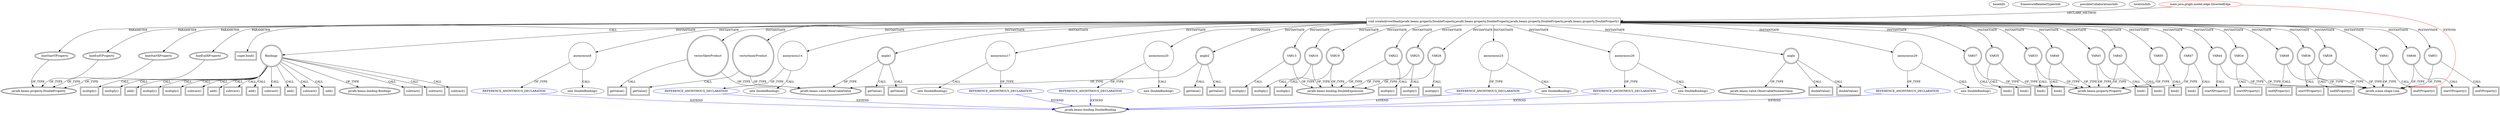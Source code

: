 digraph {
baseInfo[graphId=340,category="extension_graph",isAnonymous=false,possibleRelation=true]
frameworkRelatedTypesInfo[0="javafx.scene.shape.Line"]
possibleCollaborationsInfo[0="340~CLIENT_METHOD_DECLARATION-INSTANTIATION-~javafx.scene.shape.Line ~javafx.beans.binding.DoubleBinding ~false~true"]
locationInfo[projectName="DenisTyschenko-JavaFx-Graph",filePath="/DenisTyschenko-JavaFx-Graph/JavaFx-Graph-master/src/main/java/graph/model/edge/DirectedEdge.java",contextSignature="DirectedEdge",graphId="340"]
0[label="main.java.graph.model.edge.DirectedEdge",vertexType="ROOT_CLIENT_CLASS_DECLARATION",isFrameworkType=false,color=red]
1[label="javafx.scene.shape.Line",vertexType="FRAMEWORK_CLASS_TYPE",isFrameworkType=true,peripheries=2]
2[label="void createArrowHead(javafx.beans.property.DoubleProperty,javafx.beans.property.DoubleProperty,javafx.beans.property.DoubleProperty,javafx.beans.property.DoubleProperty)",vertexType="CLIENT_METHOD_DECLARATION",isFrameworkType=false,shape=box]
3[label="lineStartXProperty",vertexType="PARAMETER_DECLARATION",isFrameworkType=true,peripheries=2]
4[label="javafx.beans.property.DoubleProperty",vertexType="FRAMEWORK_CLASS_TYPE",isFrameworkType=true,peripheries=2]
5[label="lineStartYProperty",vertexType="PARAMETER_DECLARATION",isFrameworkType=true,peripheries=2]
7[label="lineEndXProperty",vertexType="PARAMETER_DECLARATION",isFrameworkType=true,peripheries=2]
9[label="lineEndYProperty",vertexType="PARAMETER_DECLARATION",isFrameworkType=true,peripheries=2]
11[label="Bindings",vertexType="VARIABLE_EXPRESION",isFrameworkType=true,peripheries=2,shape=circle]
13[label="javafx.beans.binding.Bindings",vertexType="FRAMEWORK_CLASS_TYPE",isFrameworkType=true,peripheries=2]
12[label="subtract()",vertexType="INSIDE_CALL",isFrameworkType=true,peripheries=2,shape=box]
15[label="subtract()",vertexType="INSIDE_CALL",isFrameworkType=true,peripheries=2,shape=box]
17[label="subtract()",vertexType="INSIDE_CALL",isFrameworkType=true,peripheries=2,shape=box]
19[label="multiply()",vertexType="INSIDE_CALL",isFrameworkType=true,peripheries=2,shape=box]
21[label="multiply()",vertexType="INSIDE_CALL",isFrameworkType=true,peripheries=2,shape=box]
23[label="add()",vertexType="INSIDE_CALL",isFrameworkType=true,peripheries=2,shape=box]
25[label="multiply()",vertexType="INSIDE_CALL",isFrameworkType=true,peripheries=2,shape=box]
27[label="multiply()",vertexType="INSIDE_CALL",isFrameworkType=true,peripheries=2,shape=box]
29[label="anonymous8",vertexType="VARIABLE_EXPRESION",isFrameworkType=false,shape=circle]
30[label="REFERENCE_ANONYMOUS_DECLARATION",vertexType="REFERENCE_ANONYMOUS_DECLARATION",isFrameworkType=false,color=blue]
31[label="javafx.beans.binding.DoubleBinding",vertexType="FRAMEWORK_CLASS_TYPE",isFrameworkType=true,peripheries=2]
28[label="new DoubleBinding()",vertexType="CONSTRUCTOR_CALL",isFrameworkType=false]
32[label="super.bind()",vertexType="SUPER_CALL",isFrameworkType=true,peripheries=2,shape=box]
33[label="vectorSkewProduct",vertexType="VARIABLE_EXPRESION",isFrameworkType=true,peripheries=2,shape=circle]
35[label="javafx.beans.value.ObservableValue",vertexType="FRAMEWORK_INTERFACE_TYPE",isFrameworkType=true,peripheries=2]
34[label="getValue()",vertexType="INSIDE_CALL",isFrameworkType=true,peripheries=2,shape=box]
36[label="vectorInnerProduct",vertexType="VARIABLE_EXPRESION",isFrameworkType=true,peripheries=2,shape=circle]
37[label="getValue()",vertexType="INSIDE_CALL",isFrameworkType=true,peripheries=2,shape=box]
40[label="subtract()",vertexType="INSIDE_CALL",isFrameworkType=true,peripheries=2,shape=box]
42[label="add()",vertexType="INSIDE_CALL",isFrameworkType=true,peripheries=2,shape=box]
43[label="VAR13",vertexType="VARIABLE_EXPRESION",isFrameworkType=true,peripheries=2,shape=circle]
45[label="javafx.beans.binding.DoubleExpression",vertexType="FRAMEWORK_CLASS_TYPE",isFrameworkType=true,peripheries=2]
44[label="multiply()",vertexType="INSIDE_CALL",isFrameworkType=true,peripheries=2,shape=box]
47[label="anonymous14",vertexType="VARIABLE_EXPRESION",isFrameworkType=false,shape=circle]
48[label="REFERENCE_ANONYMOUS_DECLARATION",vertexType="REFERENCE_ANONYMOUS_DECLARATION",isFrameworkType=false,color=blue]
46[label="new DoubleBinding()",vertexType="CONSTRUCTOR_CALL",isFrameworkType=false]
51[label="angle1",vertexType="VARIABLE_EXPRESION",isFrameworkType=true,peripheries=2,shape=circle]
52[label="getValue()",vertexType="INSIDE_CALL",isFrameworkType=true,peripheries=2,shape=box]
54[label="VAR16",vertexType="VARIABLE_EXPRESION",isFrameworkType=true,peripheries=2,shape=circle]
55[label="multiply()",vertexType="INSIDE_CALL",isFrameworkType=true,peripheries=2,shape=box]
58[label="anonymous17",vertexType="VARIABLE_EXPRESION",isFrameworkType=false,shape=circle]
59[label="REFERENCE_ANONYMOUS_DECLARATION",vertexType="REFERENCE_ANONYMOUS_DECLARATION",isFrameworkType=false,color=blue]
57[label="new DoubleBinding()",vertexType="CONSTRUCTOR_CALL",isFrameworkType=false]
63[label="getValue()",vertexType="INSIDE_CALL",isFrameworkType=true,peripheries=2,shape=box]
64[label="VAR19",vertexType="VARIABLE_EXPRESION",isFrameworkType=true,peripheries=2,shape=circle]
65[label="multiply()",vertexType="INSIDE_CALL",isFrameworkType=true,peripheries=2,shape=box]
68[label="anonymous20",vertexType="VARIABLE_EXPRESION",isFrameworkType=false,shape=circle]
69[label="REFERENCE_ANONYMOUS_DECLARATION",vertexType="REFERENCE_ANONYMOUS_DECLARATION",isFrameworkType=false,color=blue]
67[label="new DoubleBinding()",vertexType="CONSTRUCTOR_CALL",isFrameworkType=false]
72[label="angle2",vertexType="VARIABLE_EXPRESION",isFrameworkType=true,peripheries=2,shape=circle]
73[label="getValue()",vertexType="INSIDE_CALL",isFrameworkType=true,peripheries=2,shape=box]
75[label="VAR22",vertexType="VARIABLE_EXPRESION",isFrameworkType=true,peripheries=2,shape=circle]
76[label="multiply()",vertexType="INSIDE_CALL",isFrameworkType=true,peripheries=2,shape=box]
79[label="anonymous23",vertexType="VARIABLE_EXPRESION",isFrameworkType=false,shape=circle]
80[label="REFERENCE_ANONYMOUS_DECLARATION",vertexType="REFERENCE_ANONYMOUS_DECLARATION",isFrameworkType=false,color=blue]
78[label="new DoubleBinding()",vertexType="CONSTRUCTOR_CALL",isFrameworkType=false]
84[label="getValue()",vertexType="INSIDE_CALL",isFrameworkType=true,peripheries=2,shape=box]
85[label="VAR25",vertexType="VARIABLE_EXPRESION",isFrameworkType=true,peripheries=2,shape=circle]
86[label="multiply()",vertexType="INSIDE_CALL",isFrameworkType=true,peripheries=2,shape=box]
89[label="anonymous26",vertexType="VARIABLE_EXPRESION",isFrameworkType=false,shape=circle]
90[label="REFERENCE_ANONYMOUS_DECLARATION",vertexType="REFERENCE_ANONYMOUS_DECLARATION",isFrameworkType=false,color=blue]
88[label="new DoubleBinding()",vertexType="CONSTRUCTOR_CALL",isFrameworkType=false]
93[label="angle",vertexType="VARIABLE_EXPRESION",isFrameworkType=true,peripheries=2,shape=circle]
95[label="javafx.beans.value.ObservableNumberValue",vertexType="FRAMEWORK_INTERFACE_TYPE",isFrameworkType=true,peripheries=2]
94[label="doubleValue()",vertexType="INSIDE_CALL",isFrameworkType=true,peripheries=2,shape=box]
96[label="VAR28",vertexType="VARIABLE_EXPRESION",isFrameworkType=true,peripheries=2,shape=circle]
97[label="multiply()",vertexType="INSIDE_CALL",isFrameworkType=true,peripheries=2,shape=box]
100[label="anonymous29",vertexType="VARIABLE_EXPRESION",isFrameworkType=false,shape=circle]
101[label="REFERENCE_ANONYMOUS_DECLARATION",vertexType="REFERENCE_ANONYMOUS_DECLARATION",isFrameworkType=false,color=blue]
99[label="new DoubleBinding()",vertexType="CONSTRUCTOR_CALL",isFrameworkType=false]
105[label="doubleValue()",vertexType="INSIDE_CALL",isFrameworkType=true,peripheries=2,shape=box]
107[label="subtract()",vertexType="INSIDE_CALL",isFrameworkType=true,peripheries=2,shape=box]
109[label="add()",vertexType="INSIDE_CALL",isFrameworkType=true,peripheries=2,shape=box]
110[label="VAR33",vertexType="VARIABLE_EXPRESION",isFrameworkType=true,peripheries=2,shape=circle]
112[label="javafx.beans.property.Property",vertexType="FRAMEWORK_INTERFACE_TYPE",isFrameworkType=true,peripheries=2]
111[label="bind()",vertexType="INSIDE_CALL",isFrameworkType=true,peripheries=2,shape=box]
113[label="VAR34",vertexType="VARIABLE_EXPRESION",isFrameworkType=true,peripheries=2,shape=circle]
114[label="startXProperty()",vertexType="INSIDE_CALL",isFrameworkType=true,peripheries=2,shape=box]
116[label="VAR35",vertexType="VARIABLE_EXPRESION",isFrameworkType=true,peripheries=2,shape=circle]
117[label="bind()",vertexType="INSIDE_CALL",isFrameworkType=true,peripheries=2,shape=box]
119[label="VAR36",vertexType="VARIABLE_EXPRESION",isFrameworkType=true,peripheries=2,shape=circle]
120[label="startYProperty()",vertexType="INSIDE_CALL",isFrameworkType=true,peripheries=2,shape=box]
122[label="VAR37",vertexType="VARIABLE_EXPRESION",isFrameworkType=true,peripheries=2,shape=circle]
123[label="bind()",vertexType="INSIDE_CALL",isFrameworkType=true,peripheries=2,shape=box]
125[label="VAR38",vertexType="VARIABLE_EXPRESION",isFrameworkType=true,peripheries=2,shape=circle]
126[label="endXProperty()",vertexType="INSIDE_CALL",isFrameworkType=true,peripheries=2,shape=box]
129[label="subtract()",vertexType="INSIDE_CALL",isFrameworkType=true,peripheries=2,shape=box]
130[label="VAR40",vertexType="VARIABLE_EXPRESION",isFrameworkType=true,peripheries=2,shape=circle]
131[label="bind()",vertexType="INSIDE_CALL",isFrameworkType=true,peripheries=2,shape=box]
133[label="VAR41",vertexType="VARIABLE_EXPRESION",isFrameworkType=true,peripheries=2,shape=circle]
134[label="endYProperty()",vertexType="INSIDE_CALL",isFrameworkType=true,peripheries=2,shape=box]
137[label="add()",vertexType="INSIDE_CALL",isFrameworkType=true,peripheries=2,shape=box]
138[label="VAR43",vertexType="VARIABLE_EXPRESION",isFrameworkType=true,peripheries=2,shape=circle]
139[label="bind()",vertexType="INSIDE_CALL",isFrameworkType=true,peripheries=2,shape=box]
141[label="VAR44",vertexType="VARIABLE_EXPRESION",isFrameworkType=true,peripheries=2,shape=circle]
142[label="startXProperty()",vertexType="INSIDE_CALL",isFrameworkType=true,peripheries=2,shape=box]
144[label="VAR45",vertexType="VARIABLE_EXPRESION",isFrameworkType=true,peripheries=2,shape=circle]
145[label="bind()",vertexType="INSIDE_CALL",isFrameworkType=true,peripheries=2,shape=box]
147[label="VAR46",vertexType="VARIABLE_EXPRESION",isFrameworkType=true,peripheries=2,shape=circle]
148[label="startYProperty()",vertexType="INSIDE_CALL",isFrameworkType=true,peripheries=2,shape=box]
150[label="VAR47",vertexType="VARIABLE_EXPRESION",isFrameworkType=true,peripheries=2,shape=circle]
151[label="bind()",vertexType="INSIDE_CALL",isFrameworkType=true,peripheries=2,shape=box]
153[label="VAR48",vertexType="VARIABLE_EXPRESION",isFrameworkType=true,peripheries=2,shape=circle]
154[label="endXProperty()",vertexType="INSIDE_CALL",isFrameworkType=true,peripheries=2,shape=box]
157[label="subtract()",vertexType="INSIDE_CALL",isFrameworkType=true,peripheries=2,shape=box]
158[label="VAR50",vertexType="VARIABLE_EXPRESION",isFrameworkType=true,peripheries=2,shape=circle]
159[label="bind()",vertexType="INSIDE_CALL",isFrameworkType=true,peripheries=2,shape=box]
161[label="VAR51",vertexType="VARIABLE_EXPRESION",isFrameworkType=true,peripheries=2,shape=circle]
162[label="endYProperty()",vertexType="INSIDE_CALL",isFrameworkType=true,peripheries=2,shape=box]
165[label="add()",vertexType="INSIDE_CALL",isFrameworkType=true,peripheries=2,shape=box]
0->1[label="EXTEND",color=red]
0->2[label="DECLARE_METHOD"]
3->4[label="OF_TYPE"]
2->3[label="PARAMETER"]
5->4[label="OF_TYPE"]
2->5[label="PARAMETER"]
7->4[label="OF_TYPE"]
2->7[label="PARAMETER"]
9->4[label="OF_TYPE"]
2->9[label="PARAMETER"]
2->11[label="INSTANTIATE"]
11->13[label="OF_TYPE"]
11->12[label="CALL"]
11->15[label="CALL"]
11->17[label="CALL"]
11->19[label="CALL"]
11->21[label="CALL"]
11->23[label="CALL"]
11->25[label="CALL"]
11->27[label="CALL"]
2->29[label="INSTANTIATE"]
30->31[label="EXTEND",color=blue]
29->30[label="OF_TYPE"]
29->28[label="CALL"]
2->32[label="CALL"]
2->33[label="INSTANTIATE"]
33->35[label="OF_TYPE"]
33->34[label="CALL"]
2->36[label="INSTANTIATE"]
36->35[label="OF_TYPE"]
36->37[label="CALL"]
11->40[label="CALL"]
11->42[label="CALL"]
2->43[label="INSTANTIATE"]
43->45[label="OF_TYPE"]
43->44[label="CALL"]
2->47[label="INSTANTIATE"]
48->31[label="EXTEND",color=blue]
47->48[label="OF_TYPE"]
47->46[label="CALL"]
2->51[label="INSTANTIATE"]
51->35[label="OF_TYPE"]
51->52[label="CALL"]
2->54[label="INSTANTIATE"]
54->45[label="OF_TYPE"]
54->55[label="CALL"]
2->58[label="INSTANTIATE"]
59->31[label="EXTEND",color=blue]
58->59[label="OF_TYPE"]
58->57[label="CALL"]
51->63[label="CALL"]
2->64[label="INSTANTIATE"]
64->45[label="OF_TYPE"]
64->65[label="CALL"]
2->68[label="INSTANTIATE"]
69->31[label="EXTEND",color=blue]
68->69[label="OF_TYPE"]
68->67[label="CALL"]
2->72[label="INSTANTIATE"]
72->35[label="OF_TYPE"]
72->73[label="CALL"]
2->75[label="INSTANTIATE"]
75->45[label="OF_TYPE"]
75->76[label="CALL"]
2->79[label="INSTANTIATE"]
80->31[label="EXTEND",color=blue]
79->80[label="OF_TYPE"]
79->78[label="CALL"]
72->84[label="CALL"]
2->85[label="INSTANTIATE"]
85->45[label="OF_TYPE"]
85->86[label="CALL"]
2->89[label="INSTANTIATE"]
90->31[label="EXTEND",color=blue]
89->90[label="OF_TYPE"]
89->88[label="CALL"]
2->93[label="INSTANTIATE"]
93->95[label="OF_TYPE"]
93->94[label="CALL"]
2->96[label="INSTANTIATE"]
96->45[label="OF_TYPE"]
96->97[label="CALL"]
2->100[label="INSTANTIATE"]
101->31[label="EXTEND",color=blue]
100->101[label="OF_TYPE"]
100->99[label="CALL"]
93->105[label="CALL"]
11->107[label="CALL"]
11->109[label="CALL"]
2->110[label="INSTANTIATE"]
110->112[label="OF_TYPE"]
110->111[label="CALL"]
2->113[label="INSTANTIATE"]
113->1[label="OF_TYPE"]
113->114[label="CALL"]
2->116[label="INSTANTIATE"]
116->112[label="OF_TYPE"]
116->117[label="CALL"]
2->119[label="INSTANTIATE"]
119->1[label="OF_TYPE"]
119->120[label="CALL"]
2->122[label="INSTANTIATE"]
122->112[label="OF_TYPE"]
122->123[label="CALL"]
2->125[label="INSTANTIATE"]
125->1[label="OF_TYPE"]
125->126[label="CALL"]
11->129[label="CALL"]
2->130[label="INSTANTIATE"]
130->112[label="OF_TYPE"]
130->131[label="CALL"]
2->133[label="INSTANTIATE"]
133->1[label="OF_TYPE"]
133->134[label="CALL"]
11->137[label="CALL"]
2->138[label="INSTANTIATE"]
138->112[label="OF_TYPE"]
138->139[label="CALL"]
2->141[label="INSTANTIATE"]
141->1[label="OF_TYPE"]
141->142[label="CALL"]
2->144[label="INSTANTIATE"]
144->112[label="OF_TYPE"]
144->145[label="CALL"]
2->147[label="INSTANTIATE"]
147->1[label="OF_TYPE"]
147->148[label="CALL"]
2->150[label="INSTANTIATE"]
150->112[label="OF_TYPE"]
150->151[label="CALL"]
2->153[label="INSTANTIATE"]
153->1[label="OF_TYPE"]
153->154[label="CALL"]
11->157[label="CALL"]
2->158[label="INSTANTIATE"]
158->112[label="OF_TYPE"]
158->159[label="CALL"]
2->161[label="INSTANTIATE"]
161->1[label="OF_TYPE"]
161->162[label="CALL"]
11->165[label="CALL"]
}
